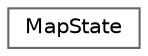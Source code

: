 digraph "クラス階層図"
{
 // LATEX_PDF_SIZE
  bgcolor="transparent";
  edge [fontname=Helvetica,fontsize=10,labelfontname=Helvetica,labelfontsize=10];
  node [fontname=Helvetica,fontsize=10,shape=box,height=0.2,width=0.4];
  rankdir="LR";
  Node0 [id="Node000000",label="MapState",height=0.2,width=0.4,color="grey40", fillcolor="white", style="filled",URL="$class_map_state.html",tooltip="マップを表すクラス．"];
}
